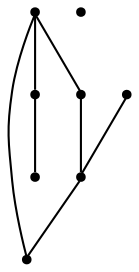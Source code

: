 graph {
  node [shape=point,comment="{\"directed\":false,\"doi\":\"10.4230/LIPIcs.GD.2024.28\",\"figure\":\"5 (3)\"}"]

  v0 [pos="1474.8976926668322,1666.4256097389452"]
  v1 [pos="1040.9448264493333,1684.7740669789578"]
  v2 [pos="1400.4565150683861,1516.4291685099224"]
  v3 [pos="1054.111638037191,1594.4820531748007"]
  v4 [pos="1249.6236765741462,1816.5723553933922"]
  v5 [pos="1149.184407259939,1494.8620093948418"]
  v6 [pos="1136.1231011103043,1795.1530846427515"]
  v7 [pos="1039.1872292243968,1742.6204163460447"]

  v0 -- v1 [id="-1",pos="1474.8976926668322,1666.4256097389452 1040.9448264493333,1684.7740669789578 1040.9448264493333,1684.7740669789578 1040.9448264493333,1684.7740669789578"]
  v6 -- v0 [id="-3",pos="1136.1231011103043,1795.1530846427515 1474.8976926668322,1666.4256097389452 1474.8976926668322,1666.4256097389452 1474.8976926668322,1666.4256097389452"]
  v5 -- v0 [id="-4",pos="1149.184407259939,1494.8620093948418 1474.8976926668322,1666.4256097389452 1474.8976926668322,1666.4256097389452 1474.8976926668322,1666.4256097389452"]
  v4 -- v2 [id="-5",pos="1249.6236765741462,1816.5723553933922 1400.4565150683861,1516.4291685099224 1400.4565150683861,1516.4291685099224 1400.4565150683861,1516.4291685099224"]
  v4 -- v5 [id="-6",pos="1249.6236765741462,1816.5723553933922 1149.184407259939,1494.8620093948418 1149.184407259939,1494.8620093948418 1149.184407259939,1494.8620093948418"]
  v4 -- v1 [id="-7",pos="1249.6236765741462,1816.5723553933922 1040.9448264493333,1684.7740669789578 1040.9448264493333,1684.7740669789578 1040.9448264493333,1684.7740669789578"]
  v2 -- v3 [id="-8",pos="1400.4565150683861,1516.4291685099224 1054.111638037191,1594.4820531748007 1054.111638037191,1594.4820531748007 1054.111638037191,1594.4820531748007"]
}